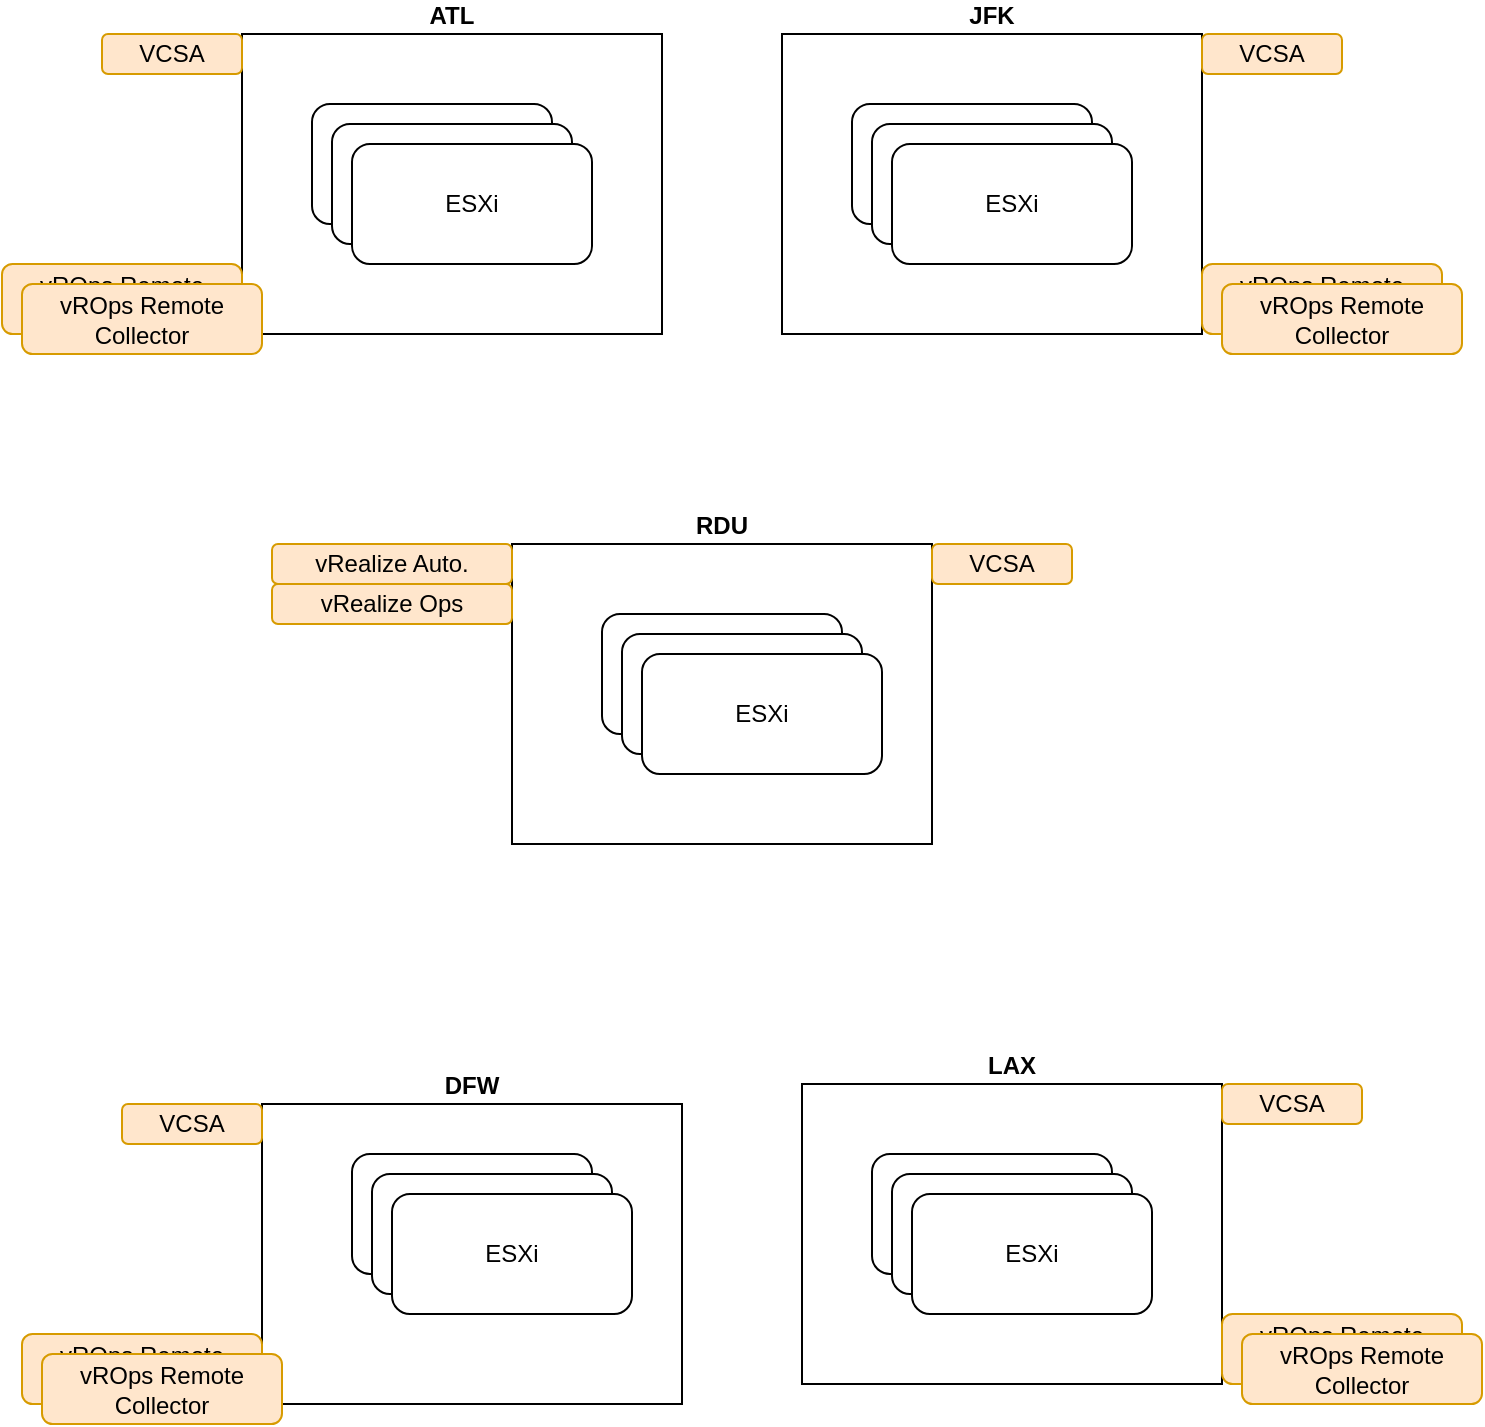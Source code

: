 <mxfile version="16.6.4" type="github">
  <diagram id="SFhN1avuoICirvUGMh-_" name="Page-1">
    <mxGraphModel dx="786" dy="1129" grid="1" gridSize="10" guides="1" tooltips="1" connect="1" arrows="1" fold="1" page="1" pageScale="1" pageWidth="850" pageHeight="1100" math="0" shadow="0">
      <root>
        <mxCell id="0" />
        <mxCell id="1" parent="0" />
        <mxCell id="7lrIo7HgWKwE6py6VGCn-1" value="ESXi" style="rounded=1;whiteSpace=wrap;html=1;" parent="1" vertex="1">
          <mxGeometry x="180" y="320" width="120" height="60" as="geometry" />
        </mxCell>
        <mxCell id="7lrIo7HgWKwE6py6VGCn-2" value="ESXi" style="rounded=1;whiteSpace=wrap;html=1;" parent="1" vertex="1">
          <mxGeometry x="190" y="330" width="120" height="60" as="geometry" />
        </mxCell>
        <mxCell id="7lrIo7HgWKwE6py6VGCn-3" value="ESXi" style="rounded=1;whiteSpace=wrap;html=1;" parent="1" vertex="1">
          <mxGeometry x="200" y="340" width="120" height="60" as="geometry" />
        </mxCell>
        <mxCell id="7lrIo7HgWKwE6py6VGCn-4" value="ESXi" style="rounded=1;whiteSpace=wrap;html=1;" parent="1" vertex="1">
          <mxGeometry x="450" y="320" width="120" height="60" as="geometry" />
        </mxCell>
        <mxCell id="7lrIo7HgWKwE6py6VGCn-5" value="ESXi" style="rounded=1;whiteSpace=wrap;html=1;" parent="1" vertex="1">
          <mxGeometry x="460" y="330" width="120" height="60" as="geometry" />
        </mxCell>
        <mxCell id="7lrIo7HgWKwE6py6VGCn-6" value="ESXi" style="rounded=1;whiteSpace=wrap;html=1;" parent="1" vertex="1">
          <mxGeometry x="470" y="340" width="120" height="60" as="geometry" />
        </mxCell>
        <mxCell id="7lrIo7HgWKwE6py6VGCn-7" value="ESXi" style="rounded=1;whiteSpace=wrap;html=1;" parent="1" vertex="1">
          <mxGeometry x="200" y="845" width="120" height="60" as="geometry" />
        </mxCell>
        <mxCell id="7lrIo7HgWKwE6py6VGCn-8" value="ESXi" style="rounded=1;whiteSpace=wrap;html=1;" parent="1" vertex="1">
          <mxGeometry x="210" y="855" width="120" height="60" as="geometry" />
        </mxCell>
        <mxCell id="7lrIo7HgWKwE6py6VGCn-9" value="ESXi" style="rounded=1;whiteSpace=wrap;html=1;" parent="1" vertex="1">
          <mxGeometry x="220" y="865" width="120" height="60" as="geometry" />
        </mxCell>
        <mxCell id="7lrIo7HgWKwE6py6VGCn-10" value="ESXi" style="rounded=1;whiteSpace=wrap;html=1;" parent="1" vertex="1">
          <mxGeometry x="460" y="845" width="120" height="60" as="geometry" />
        </mxCell>
        <mxCell id="7lrIo7HgWKwE6py6VGCn-11" value="ESXi" style="rounded=1;whiteSpace=wrap;html=1;" parent="1" vertex="1">
          <mxGeometry x="470" y="855" width="120" height="60" as="geometry" />
        </mxCell>
        <mxCell id="7lrIo7HgWKwE6py6VGCn-12" value="ESXi" style="rounded=1;whiteSpace=wrap;html=1;" parent="1" vertex="1">
          <mxGeometry x="480" y="865" width="120" height="60" as="geometry" />
        </mxCell>
        <mxCell id="7lrIo7HgWKwE6py6VGCn-13" value="ESXi" style="rounded=1;whiteSpace=wrap;html=1;" parent="1" vertex="1">
          <mxGeometry x="325" y="575" width="120" height="60" as="geometry" />
        </mxCell>
        <mxCell id="7lrIo7HgWKwE6py6VGCn-14" value="ESXi" style="rounded=1;whiteSpace=wrap;html=1;" parent="1" vertex="1">
          <mxGeometry x="335" y="585" width="120" height="60" as="geometry" />
        </mxCell>
        <mxCell id="7lrIo7HgWKwE6py6VGCn-15" value="ESXi" style="rounded=1;whiteSpace=wrap;html=1;" parent="1" vertex="1">
          <mxGeometry x="345" y="595" width="120" height="60" as="geometry" />
        </mxCell>
        <mxCell id="7lrIo7HgWKwE6py6VGCn-18" value="&lt;b&gt;RDU&lt;/b&gt;" style="rounded=0;whiteSpace=wrap;html=1;fillColor=none;labelPadding=0;labelPosition=center;verticalLabelPosition=top;align=center;verticalAlign=bottom;" parent="1" vertex="1">
          <mxGeometry x="280" y="540" width="210" height="150" as="geometry" />
        </mxCell>
        <mxCell id="7lrIo7HgWKwE6py6VGCn-22" value="&lt;b&gt;ATL&lt;/b&gt;" style="rounded=0;whiteSpace=wrap;html=1;fillColor=none;labelPadding=0;labelPosition=center;verticalLabelPosition=top;align=center;verticalAlign=bottom;" parent="1" vertex="1">
          <mxGeometry x="145" y="285" width="210" height="150" as="geometry" />
        </mxCell>
        <mxCell id="7lrIo7HgWKwE6py6VGCn-23" value="&lt;b&gt;JFK&lt;/b&gt;" style="rounded=0;whiteSpace=wrap;html=1;fillColor=none;labelPadding=0;labelPosition=center;verticalLabelPosition=top;align=center;verticalAlign=bottom;" parent="1" vertex="1">
          <mxGeometry x="415" y="285" width="210" height="150" as="geometry" />
        </mxCell>
        <mxCell id="7lrIo7HgWKwE6py6VGCn-25" value="&lt;b&gt;DFW&lt;/b&gt;" style="rounded=0;whiteSpace=wrap;html=1;fillColor=none;labelPadding=0;labelPosition=center;verticalLabelPosition=top;align=center;verticalAlign=bottom;" parent="1" vertex="1">
          <mxGeometry x="155" y="820" width="210" height="150" as="geometry" />
        </mxCell>
        <mxCell id="7lrIo7HgWKwE6py6VGCn-28" value="&lt;b&gt;LAX&lt;/b&gt;" style="rounded=0;whiteSpace=wrap;html=1;fillColor=none;labelPadding=0;labelPosition=center;verticalLabelPosition=top;align=center;verticalAlign=bottom;" parent="1" vertex="1">
          <mxGeometry x="425" y="810" width="210" height="150" as="geometry" />
        </mxCell>
        <mxCell id="PBb1DFynOF-In5bDilbo-1" value="vRealize Auto." style="rounded=1;whiteSpace=wrap;html=1;fillColor=#ffe6cc;strokeColor=#d79b00;" vertex="1" parent="1">
          <mxGeometry x="160" y="540" width="120" height="20" as="geometry" />
        </mxCell>
        <mxCell id="PBb1DFynOF-In5bDilbo-4" value="VCSA" style="rounded=1;whiteSpace=wrap;html=1;fillColor=#ffe6cc;strokeColor=#d79b00;" vertex="1" parent="1">
          <mxGeometry x="75" y="285" width="70" height="20" as="geometry" />
        </mxCell>
        <mxCell id="PBb1DFynOF-In5bDilbo-5" value="VCSA" style="rounded=1;whiteSpace=wrap;html=1;fillColor=#ffe6cc;strokeColor=#d79b00;" vertex="1" parent="1">
          <mxGeometry x="625" y="285" width="70" height="20" as="geometry" />
        </mxCell>
        <mxCell id="PBb1DFynOF-In5bDilbo-6" value="VCSA" style="rounded=1;whiteSpace=wrap;html=1;fillColor=#ffe6cc;strokeColor=#d79b00;" vertex="1" parent="1">
          <mxGeometry x="490" y="540" width="70" height="20" as="geometry" />
        </mxCell>
        <mxCell id="PBb1DFynOF-In5bDilbo-7" value="VCSA" style="rounded=1;whiteSpace=wrap;html=1;fillColor=#ffe6cc;strokeColor=#d79b00;" vertex="1" parent="1">
          <mxGeometry x="85" y="820" width="70" height="20" as="geometry" />
        </mxCell>
        <mxCell id="PBb1DFynOF-In5bDilbo-8" value="VCSA" style="rounded=1;whiteSpace=wrap;html=1;fillColor=#ffe6cc;strokeColor=#d79b00;" vertex="1" parent="1">
          <mxGeometry x="635" y="810" width="70" height="20" as="geometry" />
        </mxCell>
        <mxCell id="PBb1DFynOF-In5bDilbo-10" value="vRealize Ops" style="rounded=1;whiteSpace=wrap;html=1;fillColor=#ffe6cc;strokeColor=#d79b00;" vertex="1" parent="1">
          <mxGeometry x="160" y="560" width="120" height="20" as="geometry" />
        </mxCell>
        <mxCell id="PBb1DFynOF-In5bDilbo-11" value="vROps Remote Collector" style="rounded=1;whiteSpace=wrap;html=1;fillColor=#ffe6cc;strokeColor=#d79b00;" vertex="1" parent="1">
          <mxGeometry x="25" y="400" width="120" height="35" as="geometry" />
        </mxCell>
        <mxCell id="PBb1DFynOF-In5bDilbo-12" value="vROps Remote Collector" style="rounded=1;whiteSpace=wrap;html=1;fillColor=#ffe6cc;strokeColor=#d79b00;" vertex="1" parent="1">
          <mxGeometry x="625" y="400" width="120" height="35" as="geometry" />
        </mxCell>
        <mxCell id="PBb1DFynOF-In5bDilbo-13" value="vROps Remote Collector" style="rounded=1;whiteSpace=wrap;html=1;fillColor=#ffe6cc;strokeColor=#d79b00;" vertex="1" parent="1">
          <mxGeometry x="35" y="935" width="120" height="35" as="geometry" />
        </mxCell>
        <mxCell id="PBb1DFynOF-In5bDilbo-14" value="vROps Remote Collector" style="rounded=1;whiteSpace=wrap;html=1;fillColor=#ffe6cc;strokeColor=#d79b00;" vertex="1" parent="1">
          <mxGeometry x="35" y="410" width="120" height="35" as="geometry" />
        </mxCell>
        <mxCell id="PBb1DFynOF-In5bDilbo-16" value="vROps Remote Collector" style="rounded=1;whiteSpace=wrap;html=1;fillColor=#ffe6cc;strokeColor=#d79b00;" vertex="1" parent="1">
          <mxGeometry x="635" y="410" width="120" height="35" as="geometry" />
        </mxCell>
        <mxCell id="PBb1DFynOF-In5bDilbo-17" value="vROps Remote Collector" style="rounded=1;whiteSpace=wrap;html=1;fillColor=#ffe6cc;strokeColor=#d79b00;" vertex="1" parent="1">
          <mxGeometry x="45" y="945" width="120" height="35" as="geometry" />
        </mxCell>
        <mxCell id="PBb1DFynOF-In5bDilbo-18" value="vROps Remote Collector" style="rounded=1;whiteSpace=wrap;html=1;fillColor=#ffe6cc;strokeColor=#d79b00;" vertex="1" parent="1">
          <mxGeometry x="635" y="925" width="120" height="35" as="geometry" />
        </mxCell>
        <mxCell id="PBb1DFynOF-In5bDilbo-19" value="vROps Remote Collector" style="rounded=1;whiteSpace=wrap;html=1;fillColor=#ffe6cc;strokeColor=#d79b00;" vertex="1" parent="1">
          <mxGeometry x="645" y="935" width="120" height="35" as="geometry" />
        </mxCell>
      </root>
    </mxGraphModel>
  </diagram>
</mxfile>
